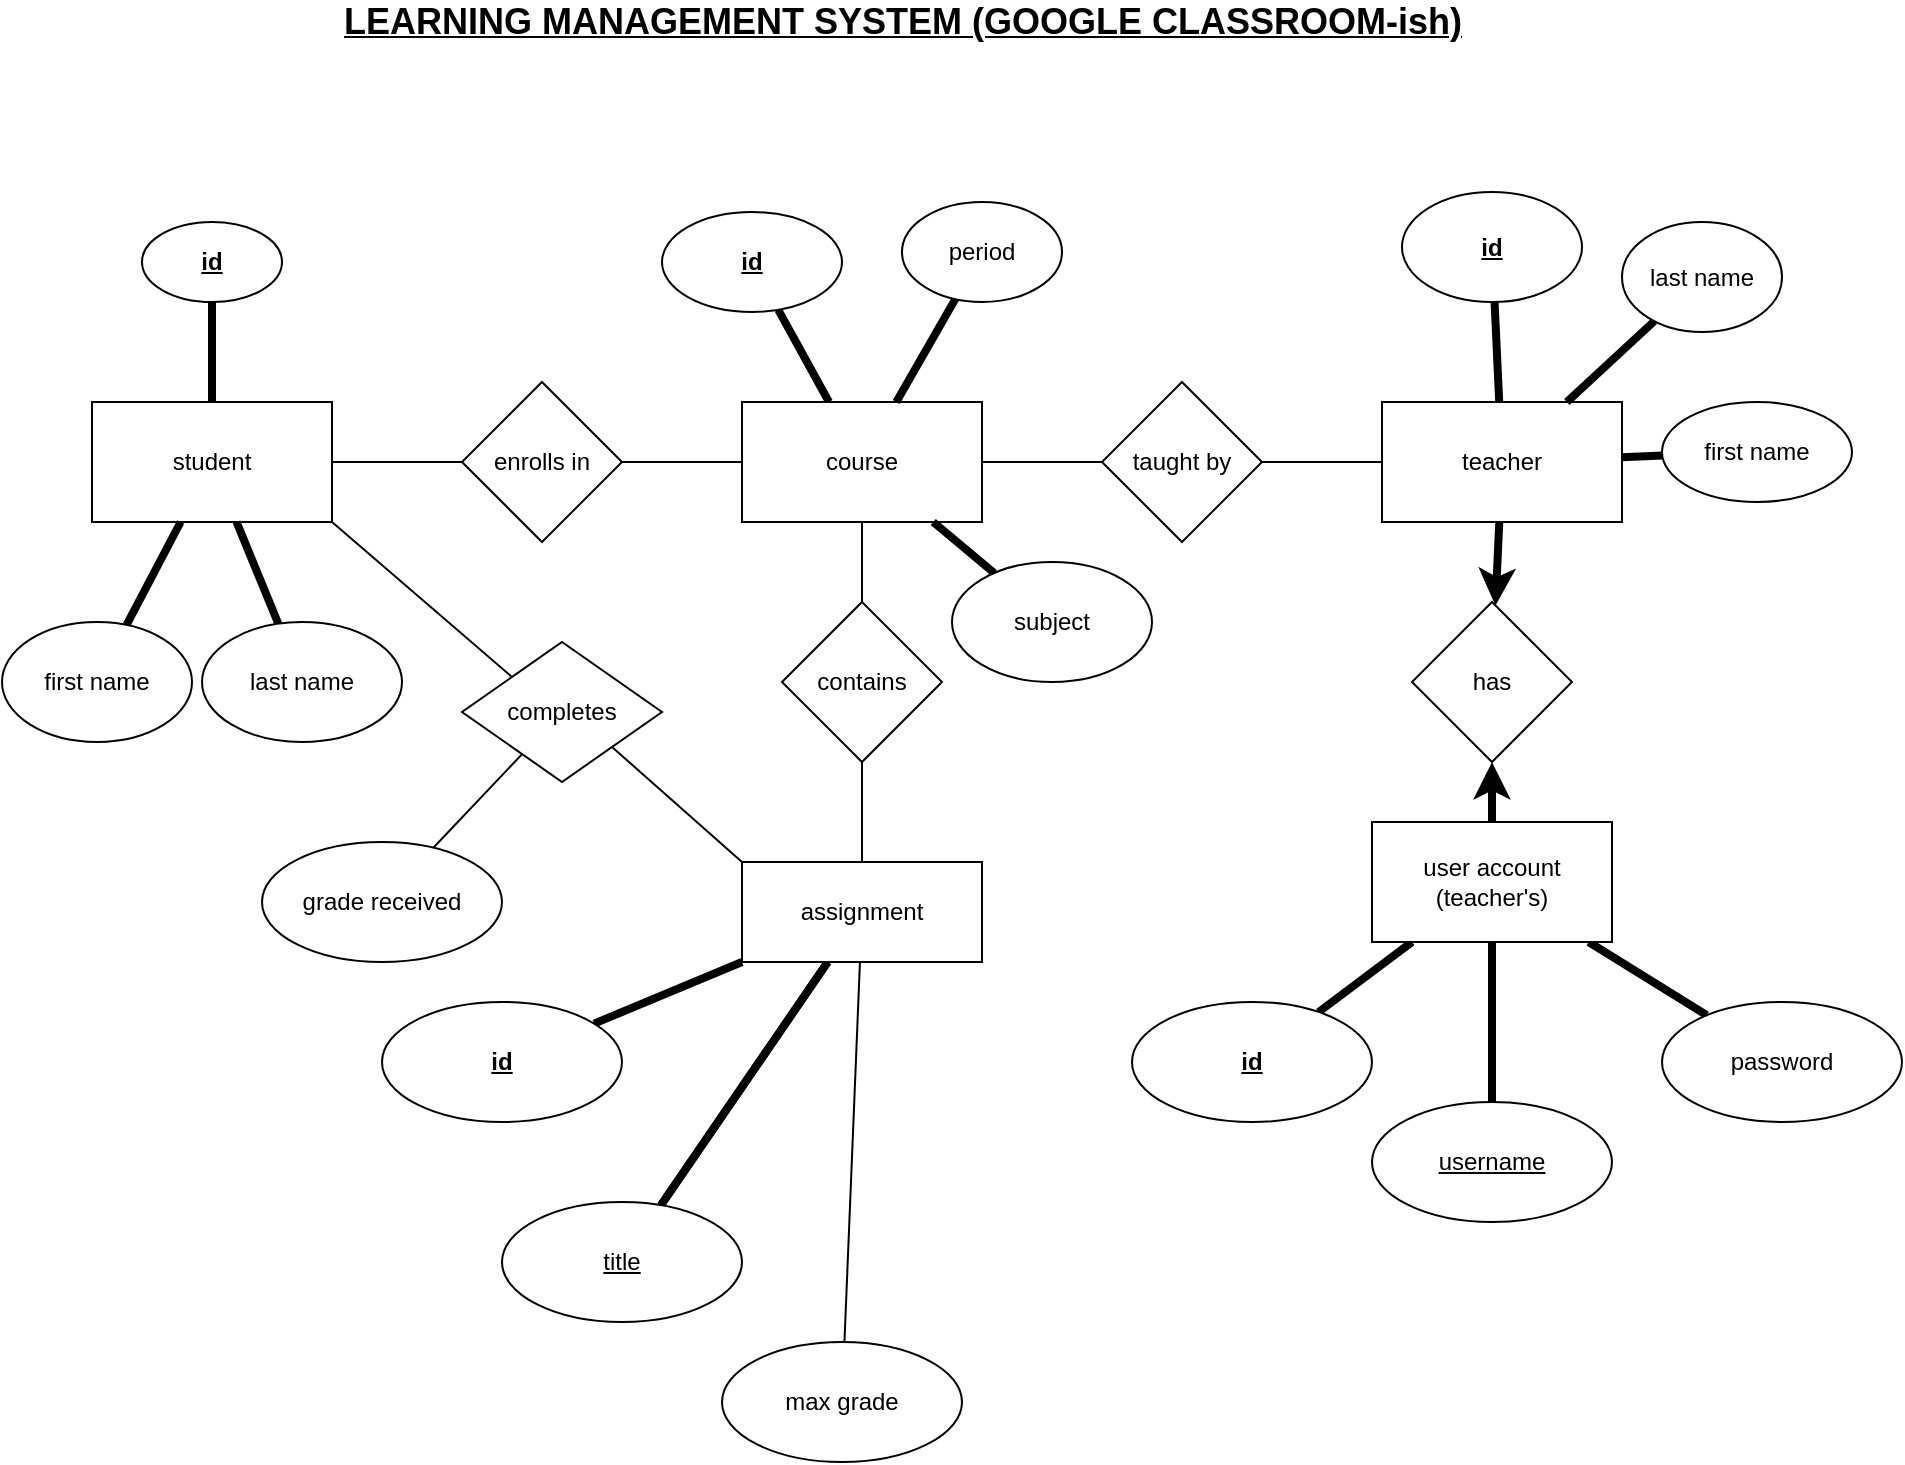 <mxfile>
    <diagram id="NVqgsGR87mR6a6hNR96_" name="Page-1">
        <mxGraphModel dx="1597" dy="1275" grid="1" gridSize="10" guides="1" tooltips="1" connect="1" arrows="1" fold="1" page="0" pageScale="1" pageWidth="850" pageHeight="1100" math="0" shadow="0">
            <root>
                <mxCell id="0"/>
                <mxCell id="1" parent="0"/>
                <mxCell id="2" value="&lt;font style=&quot;font-size: 18px&quot;&gt;&lt;b&gt;&lt;u&gt;LEARNING MANAGEMENT SYSTEM (GOOGLE CLASSROOM-ish)&lt;/u&gt;&lt;/b&gt;&lt;/font&gt;" style="text;html=1;align=center;verticalAlign=middle;resizable=0;points=[];autosize=1;strokeColor=none;fillColor=none;" vertex="1" parent="1">
                    <mxGeometry x="145" y="-70" width="570" height="20" as="geometry"/>
                </mxCell>
                <mxCell id="18" value="" style="edgeStyle=none;html=1;endArrow=none;endFill=0;strokeWidth=1;" edge="1" parent="1" source="3" target="17">
                    <mxGeometry relative="1" as="geometry"/>
                </mxCell>
                <mxCell id="3" value="student" style="rounded=0;whiteSpace=wrap;html=1;" vertex="1" parent="1">
                    <mxGeometry x="25" y="130" width="120" height="60" as="geometry"/>
                </mxCell>
                <mxCell id="5" style="edgeStyle=none;html=1;endArrow=none;endFill=0;strokeWidth=4;" edge="1" parent="1" source="4" target="3">
                    <mxGeometry relative="1" as="geometry"/>
                </mxCell>
                <mxCell id="4" value="&lt;u&gt;&lt;b&gt;id&lt;/b&gt;&lt;/u&gt;" style="ellipse;whiteSpace=wrap;html=1;" vertex="1" parent="1">
                    <mxGeometry x="50" y="40" width="70" height="40" as="geometry"/>
                </mxCell>
                <mxCell id="8" value="" style="edgeStyle=none;html=1;endArrow=none;endFill=0;strokeWidth=4;" edge="1" parent="1" source="7" target="3">
                    <mxGeometry relative="1" as="geometry"/>
                </mxCell>
                <mxCell id="7" value="first name" style="ellipse;whiteSpace=wrap;html=1;" vertex="1" parent="1">
                    <mxGeometry x="-20" y="240" width="95" height="60" as="geometry"/>
                </mxCell>
                <mxCell id="12" value="" style="edgeStyle=none;html=1;endArrow=none;endFill=0;strokeWidth=4;" edge="1" parent="1" source="10" target="11">
                    <mxGeometry relative="1" as="geometry"/>
                </mxCell>
                <mxCell id="10" value="course" style="rounded=0;whiteSpace=wrap;html=1;" vertex="1" parent="1">
                    <mxGeometry x="350" y="130" width="120" height="60" as="geometry"/>
                </mxCell>
                <mxCell id="11" value="&lt;u&gt;&lt;b&gt;id&lt;/b&gt;&lt;/u&gt;" style="ellipse;whiteSpace=wrap;html=1;" vertex="1" parent="1">
                    <mxGeometry x="310" y="35" width="90" height="50" as="geometry"/>
                </mxCell>
                <mxCell id="14" value="" style="edgeStyle=none;html=1;endArrow=none;endFill=0;strokeWidth=4;" edge="1" parent="1" source="13" target="10">
                    <mxGeometry relative="1" as="geometry"/>
                </mxCell>
                <mxCell id="13" value="subject" style="ellipse;whiteSpace=wrap;html=1;" vertex="1" parent="1">
                    <mxGeometry x="455" y="210" width="100" height="60" as="geometry"/>
                </mxCell>
                <mxCell id="16" value="" style="edgeStyle=none;html=1;endArrow=none;endFill=0;strokeWidth=4;" edge="1" parent="1" source="15" target="10">
                    <mxGeometry relative="1" as="geometry"/>
                </mxCell>
                <mxCell id="15" value="period" style="ellipse;whiteSpace=wrap;html=1;" vertex="1" parent="1">
                    <mxGeometry x="430" y="30" width="80" height="50" as="geometry"/>
                </mxCell>
                <mxCell id="19" value="" style="edgeStyle=none;html=1;endArrow=none;endFill=0;strokeWidth=1;" edge="1" parent="1" source="17" target="10">
                    <mxGeometry relative="1" as="geometry"/>
                </mxCell>
                <mxCell id="17" value="enrolls in" style="rhombus;whiteSpace=wrap;html=1;" vertex="1" parent="1">
                    <mxGeometry x="210" y="120" width="80" height="80" as="geometry"/>
                </mxCell>
                <mxCell id="53" value="" style="edgeStyle=none;html=1;endArrow=none;endFill=0;strokeWidth=4;" edge="1" parent="1" source="25" target="52">
                    <mxGeometry relative="1" as="geometry"/>
                </mxCell>
                <mxCell id="55" value="" style="edgeStyle=none;html=1;endArrow=none;endFill=0;strokeWidth=4;" edge="1" parent="1" source="25" target="54">
                    <mxGeometry relative="1" as="geometry"/>
                </mxCell>
                <mxCell id="56" value="" style="edgeStyle=none;html=1;endArrow=none;endFill=0;strokeWidth=4;" edge="1" parent="1" source="25" target="54">
                    <mxGeometry relative="1" as="geometry"/>
                </mxCell>
                <mxCell id="58" value="" style="edgeStyle=none;html=1;endArrow=none;endFill=0;strokeWidth=1;" edge="1" parent="1" source="25" target="57">
                    <mxGeometry relative="1" as="geometry"/>
                </mxCell>
                <mxCell id="25" value="assignment" style="rounded=0;whiteSpace=wrap;html=1;" vertex="1" parent="1">
                    <mxGeometry x="350" y="360" width="120" height="50" as="geometry"/>
                </mxCell>
                <mxCell id="27" value="" style="edgeStyle=none;html=1;endArrow=none;endFill=0;strokeWidth=4;" edge="1" parent="1" source="26" target="3">
                    <mxGeometry relative="1" as="geometry"/>
                </mxCell>
                <mxCell id="26" value="last name" style="ellipse;whiteSpace=wrap;html=1;" vertex="1" parent="1">
                    <mxGeometry x="80" y="240" width="100" height="60" as="geometry"/>
                </mxCell>
                <mxCell id="29" value="" style="edgeStyle=none;html=1;endArrow=none;endFill=0;strokeWidth=1;" edge="1" parent="1" source="28" target="10">
                    <mxGeometry relative="1" as="geometry"/>
                </mxCell>
                <mxCell id="30" value="" style="edgeStyle=none;html=1;endArrow=none;endFill=0;strokeWidth=1;" edge="1" parent="1" source="28" target="25">
                    <mxGeometry relative="1" as="geometry"/>
                </mxCell>
                <mxCell id="28" value="contains" style="rhombus;whiteSpace=wrap;html=1;" vertex="1" parent="1">
                    <mxGeometry x="370" y="230" width="80" height="80" as="geometry"/>
                </mxCell>
                <mxCell id="32" value="" style="edgeStyle=none;html=1;endArrow=none;endFill=0;strokeWidth=1;" edge="1" parent="1" source="31" target="10">
                    <mxGeometry relative="1" as="geometry"/>
                </mxCell>
                <mxCell id="31" value="taught by" style="rhombus;whiteSpace=wrap;html=1;" vertex="1" parent="1">
                    <mxGeometry x="530" y="120" width="80" height="80" as="geometry"/>
                </mxCell>
                <mxCell id="34" value="" style="edgeStyle=none;html=1;endArrow=none;endFill=0;strokeWidth=1;" edge="1" parent="1" source="33" target="31">
                    <mxGeometry relative="1" as="geometry"/>
                </mxCell>
                <mxCell id="36" value="" style="edgeStyle=none;html=1;endArrow=none;endFill=0;strokeWidth=4;" edge="1" parent="1" source="33" target="35">
                    <mxGeometry relative="1" as="geometry"/>
                </mxCell>
                <mxCell id="43" value="" style="edgeStyle=none;html=1;endArrow=classic;endFill=1;strokeWidth=4;" edge="1" parent="1" source="33" target="41">
                    <mxGeometry relative="1" as="geometry"/>
                </mxCell>
                <mxCell id="33" value="teacher" style="rounded=0;whiteSpace=wrap;html=1;" vertex="1" parent="1">
                    <mxGeometry x="670" y="130" width="120" height="60" as="geometry"/>
                </mxCell>
                <mxCell id="35" value="&lt;u&gt;&lt;b&gt;id&lt;/b&gt;&lt;/u&gt;" style="ellipse;whiteSpace=wrap;html=1;" vertex="1" parent="1">
                    <mxGeometry x="680" y="25" width="90" height="55" as="geometry"/>
                </mxCell>
                <mxCell id="38" value="" style="edgeStyle=none;html=1;endArrow=none;endFill=0;strokeWidth=4;" edge="1" parent="1" source="37" target="33">
                    <mxGeometry relative="1" as="geometry"/>
                </mxCell>
                <mxCell id="37" value="first name" style="ellipse;whiteSpace=wrap;html=1;" vertex="1" parent="1">
                    <mxGeometry x="810" y="130" width="95" height="50" as="geometry"/>
                </mxCell>
                <mxCell id="40" value="" style="edgeStyle=none;html=1;endArrow=none;endFill=0;strokeWidth=4;" edge="1" parent="1" source="39" target="33">
                    <mxGeometry relative="1" as="geometry"/>
                </mxCell>
                <mxCell id="39" value="last name" style="ellipse;whiteSpace=wrap;html=1;" vertex="1" parent="1">
                    <mxGeometry x="790" y="40" width="80" height="55" as="geometry"/>
                </mxCell>
                <mxCell id="41" value="has" style="rhombus;whiteSpace=wrap;html=1;" vertex="1" parent="1">
                    <mxGeometry x="685" y="230" width="80" height="80" as="geometry"/>
                </mxCell>
                <mxCell id="45" value="" style="edgeStyle=none;html=1;endArrow=classic;endFill=1;strokeWidth=4;" edge="1" parent="1" source="44" target="41">
                    <mxGeometry relative="1" as="geometry"/>
                </mxCell>
                <mxCell id="47" value="" style="edgeStyle=none;html=1;endArrow=none;endFill=0;strokeWidth=4;" edge="1" parent="1" source="44" target="46">
                    <mxGeometry relative="1" as="geometry"/>
                </mxCell>
                <mxCell id="49" value="" style="edgeStyle=none;html=1;endArrow=none;endFill=0;strokeWidth=4;" edge="1" parent="1" source="44" target="48">
                    <mxGeometry relative="1" as="geometry"/>
                </mxCell>
                <mxCell id="51" value="" style="edgeStyle=none;html=1;endArrow=none;endFill=0;strokeWidth=4;" edge="1" parent="1" source="44" target="50">
                    <mxGeometry relative="1" as="geometry"/>
                </mxCell>
                <mxCell id="44" value="user account (teacher's)" style="rounded=0;whiteSpace=wrap;html=1;" vertex="1" parent="1">
                    <mxGeometry x="665" y="340" width="120" height="60" as="geometry"/>
                </mxCell>
                <mxCell id="46" value="&lt;b&gt;&lt;u&gt;id&lt;/u&gt;&lt;/b&gt;" style="ellipse;whiteSpace=wrap;html=1;rounded=0;" vertex="1" parent="1">
                    <mxGeometry x="545" y="430" width="120" height="60" as="geometry"/>
                </mxCell>
                <mxCell id="48" value="&lt;u&gt;username&lt;/u&gt;" style="ellipse;whiteSpace=wrap;html=1;rounded=0;" vertex="1" parent="1">
                    <mxGeometry x="665" y="480" width="120" height="60" as="geometry"/>
                </mxCell>
                <mxCell id="50" value="password" style="ellipse;whiteSpace=wrap;html=1;rounded=0;" vertex="1" parent="1">
                    <mxGeometry x="810" y="430" width="120" height="60" as="geometry"/>
                </mxCell>
                <mxCell id="52" value="&lt;b&gt;&lt;u&gt;id&lt;/u&gt;&lt;/b&gt;" style="ellipse;whiteSpace=wrap;html=1;rounded=0;" vertex="1" parent="1">
                    <mxGeometry x="170" y="430" width="120" height="60" as="geometry"/>
                </mxCell>
                <mxCell id="54" value="&lt;u&gt;title&lt;/u&gt;" style="ellipse;whiteSpace=wrap;html=1;rounded=0;" vertex="1" parent="1">
                    <mxGeometry x="230" y="530" width="120" height="60" as="geometry"/>
                </mxCell>
                <mxCell id="57" value="max grade" style="ellipse;whiteSpace=wrap;html=1;rounded=0;" vertex="1" parent="1">
                    <mxGeometry x="340" y="600" width="120" height="60" as="geometry"/>
                </mxCell>
                <mxCell id="62" style="edgeStyle=none;html=1;exitX=0;exitY=0;exitDx=0;exitDy=0;entryX=1;entryY=1;entryDx=0;entryDy=0;endArrow=none;endFill=0;strokeWidth=1;" edge="1" parent="1" source="61" target="3">
                    <mxGeometry relative="1" as="geometry"/>
                </mxCell>
                <mxCell id="63" style="edgeStyle=none;html=1;exitX=1;exitY=1;exitDx=0;exitDy=0;entryX=0;entryY=0;entryDx=0;entryDy=0;endArrow=none;endFill=0;strokeWidth=1;" edge="1" parent="1" source="61" target="25">
                    <mxGeometry relative="1" as="geometry"/>
                </mxCell>
                <mxCell id="65" value="" style="edgeStyle=none;html=1;endArrow=none;endFill=0;strokeWidth=1;" edge="1" parent="1" source="61" target="64">
                    <mxGeometry relative="1" as="geometry"/>
                </mxCell>
                <mxCell id="61" value="completes" style="rhombus;whiteSpace=wrap;html=1;" vertex="1" parent="1">
                    <mxGeometry x="210" y="250" width="100" height="70" as="geometry"/>
                </mxCell>
                <mxCell id="64" value="grade received" style="ellipse;whiteSpace=wrap;html=1;" vertex="1" parent="1">
                    <mxGeometry x="110" y="350" width="120" height="60" as="geometry"/>
                </mxCell>
            </root>
        </mxGraphModel>
    </diagram>
</mxfile>